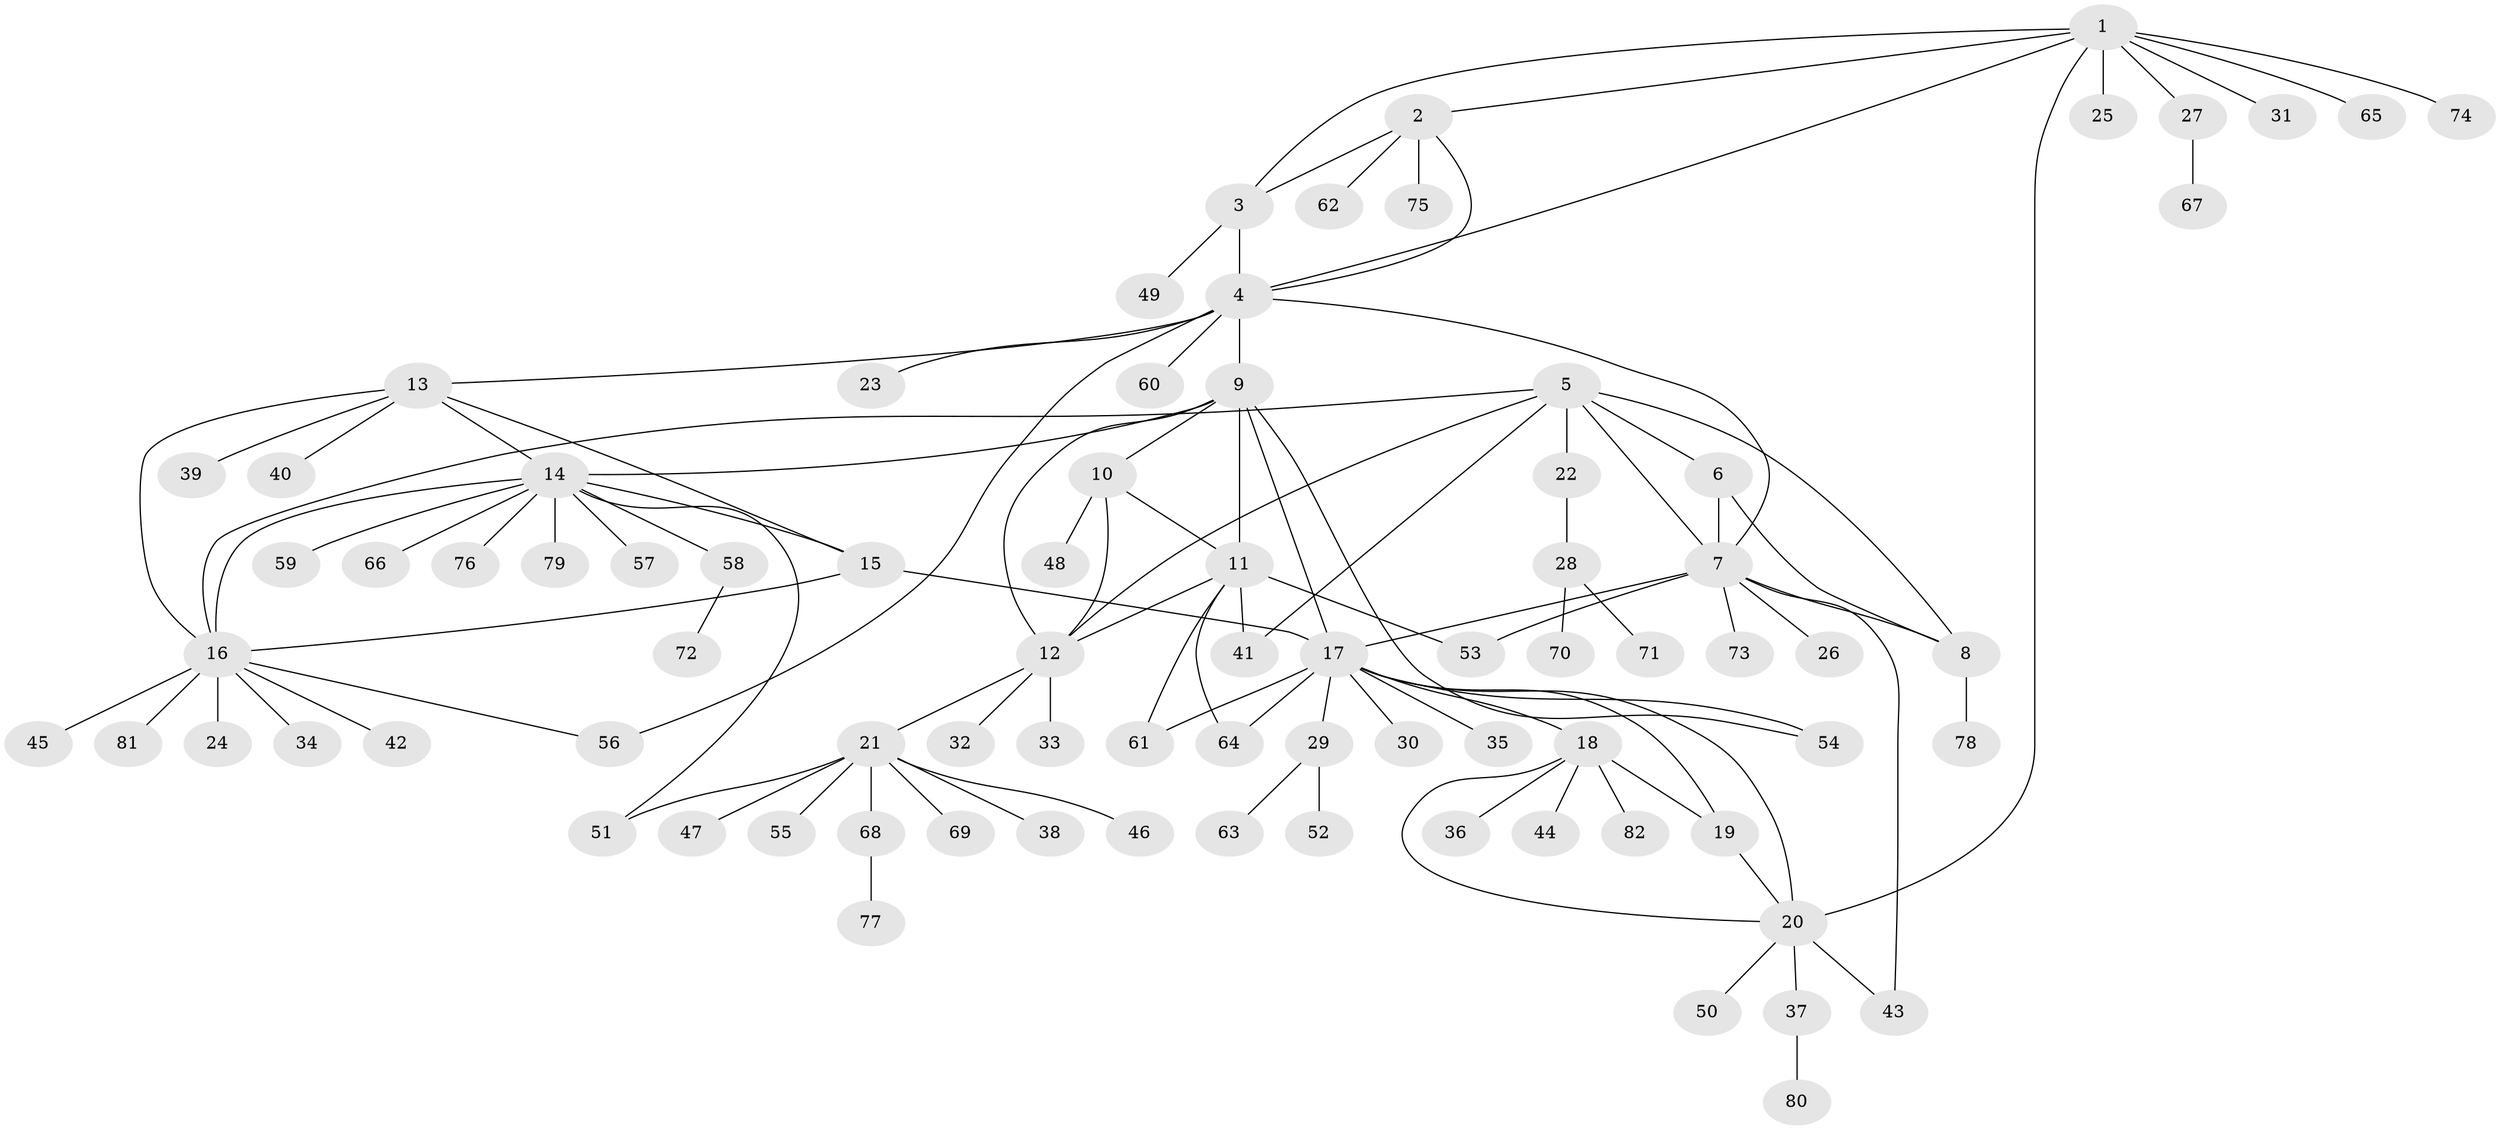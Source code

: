 // Generated by graph-tools (version 1.1) at 2025/26/03/09/25 03:26:39]
// undirected, 82 vertices, 110 edges
graph export_dot {
graph [start="1"]
  node [color=gray90,style=filled];
  1;
  2;
  3;
  4;
  5;
  6;
  7;
  8;
  9;
  10;
  11;
  12;
  13;
  14;
  15;
  16;
  17;
  18;
  19;
  20;
  21;
  22;
  23;
  24;
  25;
  26;
  27;
  28;
  29;
  30;
  31;
  32;
  33;
  34;
  35;
  36;
  37;
  38;
  39;
  40;
  41;
  42;
  43;
  44;
  45;
  46;
  47;
  48;
  49;
  50;
  51;
  52;
  53;
  54;
  55;
  56;
  57;
  58;
  59;
  60;
  61;
  62;
  63;
  64;
  65;
  66;
  67;
  68;
  69;
  70;
  71;
  72;
  73;
  74;
  75;
  76;
  77;
  78;
  79;
  80;
  81;
  82;
  1 -- 2;
  1 -- 3;
  1 -- 4;
  1 -- 20;
  1 -- 25;
  1 -- 27;
  1 -- 31;
  1 -- 65;
  1 -- 74;
  2 -- 3;
  2 -- 4;
  2 -- 62;
  2 -- 75;
  3 -- 4;
  3 -- 49;
  4 -- 7;
  4 -- 9;
  4 -- 13;
  4 -- 23;
  4 -- 56;
  4 -- 60;
  5 -- 6;
  5 -- 7;
  5 -- 8;
  5 -- 12;
  5 -- 16;
  5 -- 22;
  5 -- 41;
  6 -- 7;
  6 -- 8;
  7 -- 8;
  7 -- 17;
  7 -- 26;
  7 -- 43;
  7 -- 53;
  7 -- 73;
  8 -- 78;
  9 -- 10;
  9 -- 11;
  9 -- 12;
  9 -- 14;
  9 -- 17;
  9 -- 54;
  10 -- 11;
  10 -- 12;
  10 -- 48;
  11 -- 12;
  11 -- 41;
  11 -- 53;
  11 -- 61;
  11 -- 64;
  12 -- 21;
  12 -- 32;
  12 -- 33;
  13 -- 14;
  13 -- 15;
  13 -- 16;
  13 -- 39;
  13 -- 40;
  14 -- 15;
  14 -- 16;
  14 -- 51;
  14 -- 57;
  14 -- 58;
  14 -- 59;
  14 -- 66;
  14 -- 76;
  14 -- 79;
  15 -- 16;
  15 -- 17;
  16 -- 24;
  16 -- 34;
  16 -- 42;
  16 -- 45;
  16 -- 56;
  16 -- 81;
  17 -- 18;
  17 -- 19;
  17 -- 20;
  17 -- 29;
  17 -- 30;
  17 -- 35;
  17 -- 54;
  17 -- 61;
  17 -- 64;
  18 -- 19;
  18 -- 20;
  18 -- 36;
  18 -- 44;
  18 -- 82;
  19 -- 20;
  20 -- 37;
  20 -- 43;
  20 -- 50;
  21 -- 38;
  21 -- 46;
  21 -- 47;
  21 -- 51;
  21 -- 55;
  21 -- 68;
  21 -- 69;
  22 -- 28;
  27 -- 67;
  28 -- 70;
  28 -- 71;
  29 -- 52;
  29 -- 63;
  37 -- 80;
  58 -- 72;
  68 -- 77;
}
